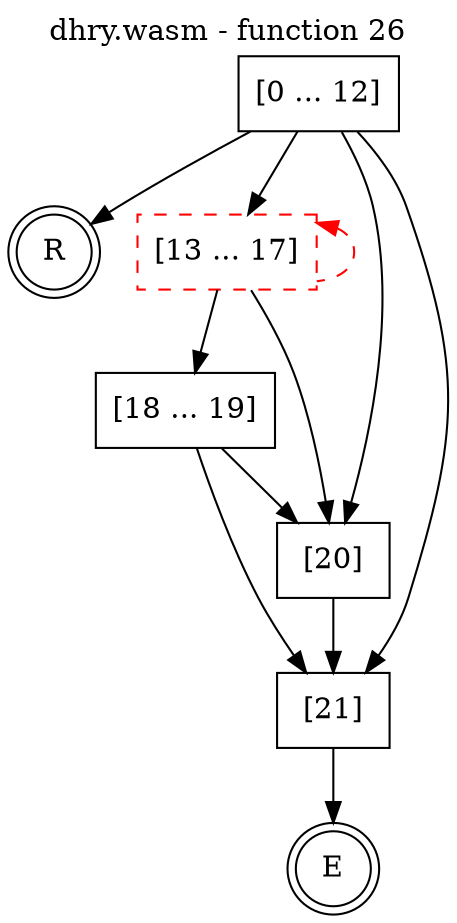 digraph finite_state_machine {
    label = "dhry.wasm - function 26"
    labelloc =  t
    labelfontsize = 16
    labelfontcolor = black
    labelfontname = "Helvetica"
    node [shape = doublecircle]; E R ;
    node [shape = box];
    node [shape=box, color=black, style=solid] 0[label="[0 ... 12]"]
    node [shape=box, color=red, style=dashed] 13[label="[13 ... 17]"]
    node [shape=box, color=black, style=solid] 18[label="[18 ... 19]"]
    node [shape=box, color=black, style=solid] 20[label="[20]"]
    node [shape=box, color=black, style=solid] 21[label="[21]"]
    node [shape=box, color=black, style=solid] R[label="R"]
    0 -> 13;
    0 -> 20;
    0 -> 21;
    0 -> R;
    13 -> 18;
    13 -> 20;
    13 -> 13[style="dashed" color="red" dir=back];
    18 -> 20;
    18 -> 21;
    20 -> 21;
    21 -> E;
}
